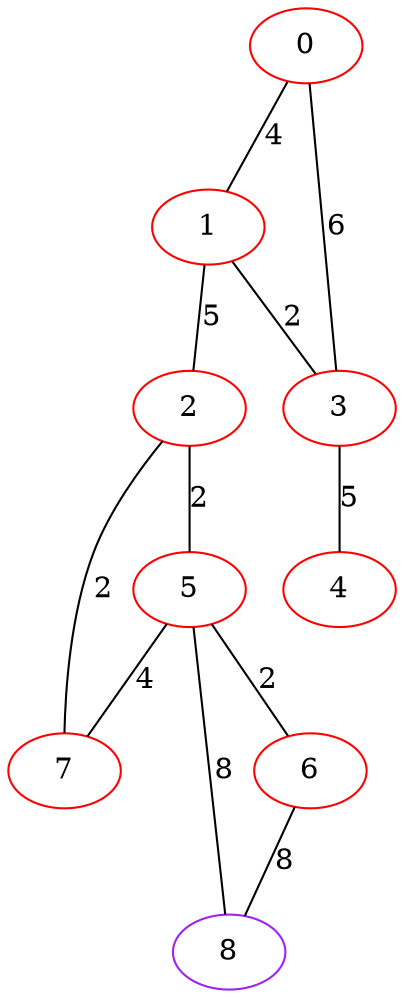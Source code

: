 graph "" {
0 [color=red, weight=1];
1 [color=red, weight=1];
2 [color=red, weight=1];
3 [color=red, weight=1];
4 [color=red, weight=1];
5 [color=red, weight=1];
6 [color=red, weight=1];
7 [color=red, weight=1];
8 [color=purple, weight=4];
0 -- 1  [key=0, label=4];
0 -- 3  [key=0, label=6];
1 -- 2  [key=0, label=5];
1 -- 3  [key=0, label=2];
2 -- 5  [key=0, label=2];
2 -- 7  [key=0, label=2];
3 -- 4  [key=0, label=5];
5 -- 8  [key=0, label=8];
5 -- 6  [key=0, label=2];
5 -- 7  [key=0, label=4];
6 -- 8  [key=0, label=8];
}
